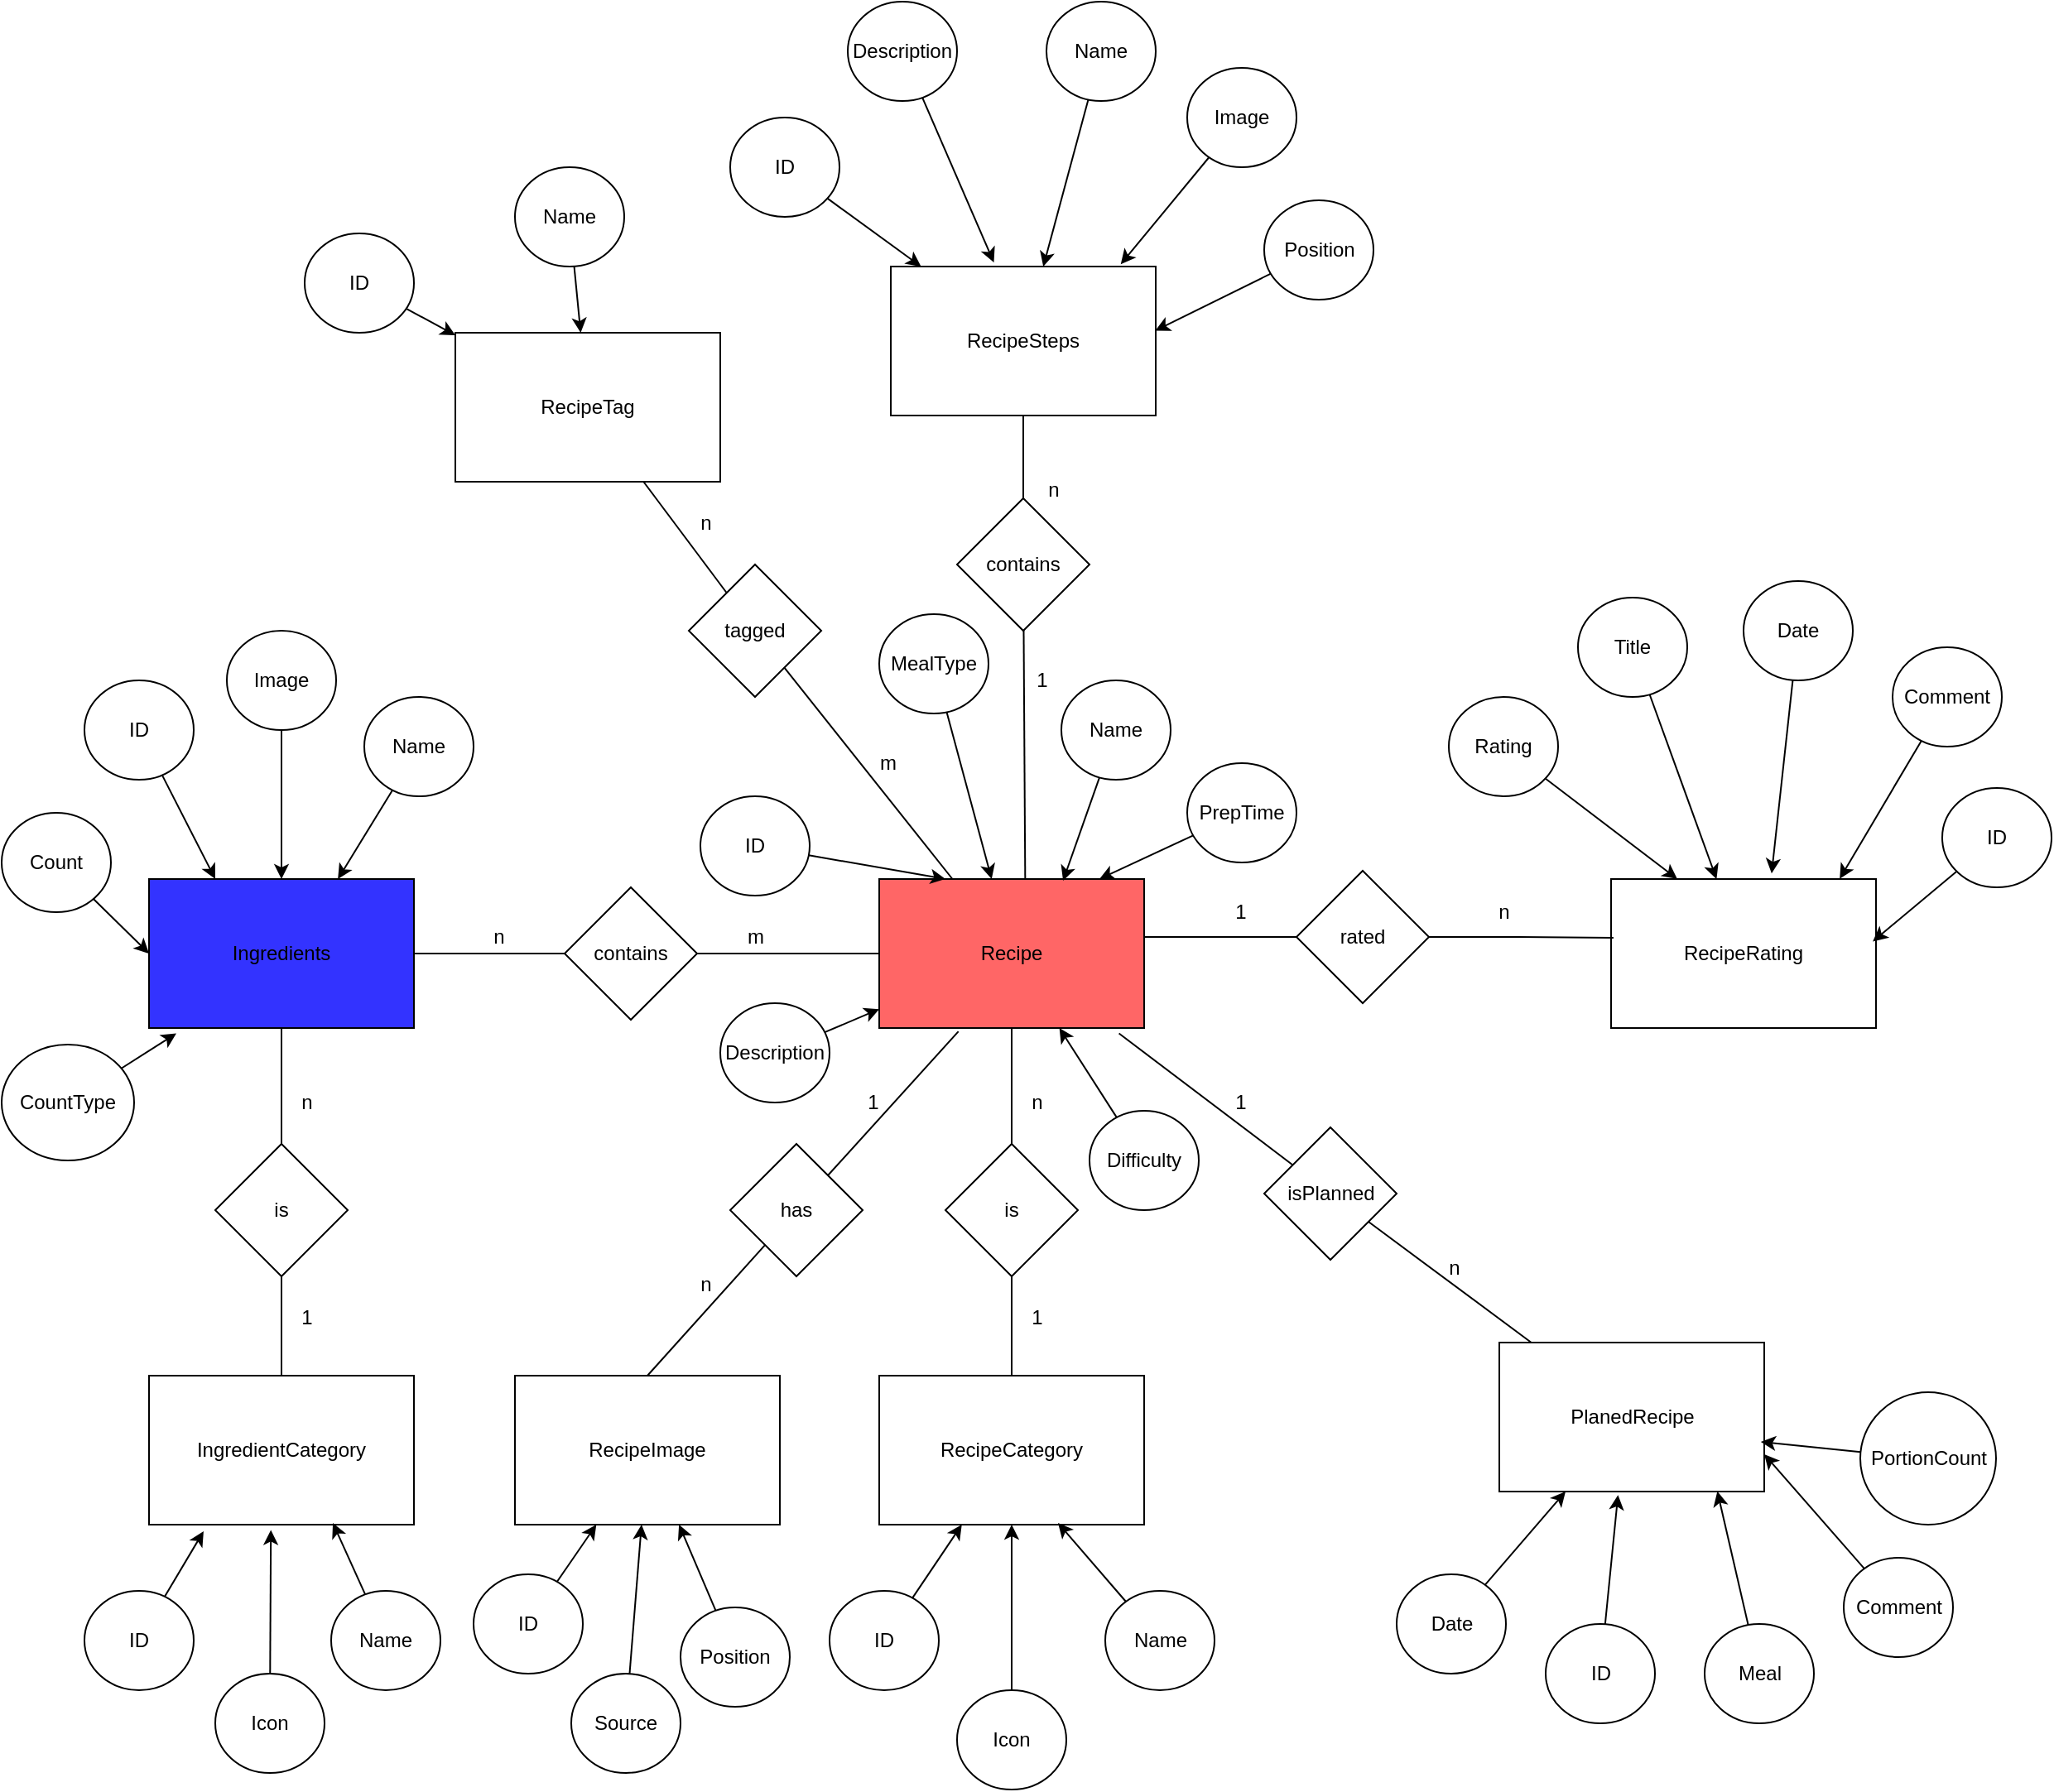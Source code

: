 <mxfile version="21.3.4" type="device">
  <diagram id="W3dB_e_FqcNMpbOnUvta" name="Page-1">
    <mxGraphModel dx="1593" dy="849" grid="1" gridSize="10" guides="1" tooltips="1" connect="1" arrows="1" fold="1" page="1" pageScale="1" pageWidth="827" pageHeight="1169" math="0" shadow="0">
      <root>
        <mxCell id="0" />
        <mxCell id="1" parent="0" />
        <mxCell id="-b-LSKTsYq41hwtXcH0K-13" style="edgeStyle=orthogonalEdgeStyle;rounded=0;orthogonalLoop=1;jettySize=auto;html=1;endArrow=none;endFill=0;labelBackgroundColor=none;fontColor=default;" edge="1" parent="1" source="-b-LSKTsYq41hwtXcH0K-2" target="-b-LSKTsYq41hwtXcH0K-4">
          <mxGeometry relative="1" as="geometry" />
        </mxCell>
        <mxCell id="-b-LSKTsYq41hwtXcH0K-2" value="Ingredients" style="rounded=0;whiteSpace=wrap;html=1;labelBackgroundColor=none;fillColor=#3333FF;" vertex="1" parent="1">
          <mxGeometry x="119" y="530" width="160" height="90" as="geometry" />
        </mxCell>
        <mxCell id="-b-LSKTsYq41hwtXcH0K-3" value="Recipe" style="rounded=0;whiteSpace=wrap;html=1;labelBackgroundColor=none;gradientColor=none;fillStyle=solid;fillColor=#FF6666;" vertex="1" parent="1">
          <mxGeometry x="560" y="530" width="160" height="90" as="geometry" />
        </mxCell>
        <mxCell id="-b-LSKTsYq41hwtXcH0K-14" style="edgeStyle=orthogonalEdgeStyle;rounded=0;orthogonalLoop=1;jettySize=auto;html=1;entryX=0;entryY=0.5;entryDx=0;entryDy=0;endArrow=none;endFill=0;labelBackgroundColor=none;fontColor=default;" edge="1" parent="1" source="-b-LSKTsYq41hwtXcH0K-4" target="-b-LSKTsYq41hwtXcH0K-3">
          <mxGeometry relative="1" as="geometry">
            <mxPoint x="570" y="575" as="targetPoint" />
          </mxGeometry>
        </mxCell>
        <mxCell id="-b-LSKTsYq41hwtXcH0K-4" value="contains" style="rhombus;whiteSpace=wrap;html=1;labelBackgroundColor=none;rounded=0;" vertex="1" parent="1">
          <mxGeometry x="370" y="535" width="80" height="80" as="geometry" />
        </mxCell>
        <mxCell id="-b-LSKTsYq41hwtXcH0K-6" value="IngredientCategory" style="rounded=0;whiteSpace=wrap;html=1;labelBackgroundColor=none;" vertex="1" parent="1">
          <mxGeometry x="119" y="830" width="160" height="90" as="geometry" />
        </mxCell>
        <mxCell id="-b-LSKTsYq41hwtXcH0K-10" style="edgeStyle=orthogonalEdgeStyle;rounded=0;orthogonalLoop=1;jettySize=auto;html=1;exitX=0.5;exitY=1;exitDx=0;exitDy=0;entryX=0.5;entryY=0;entryDx=0;entryDy=0;endArrow=none;endFill=0;labelBackgroundColor=none;fontColor=default;" edge="1" parent="1" source="-b-LSKTsYq41hwtXcH0K-8" target="-b-LSKTsYq41hwtXcH0K-6">
          <mxGeometry relative="1" as="geometry" />
        </mxCell>
        <mxCell id="-b-LSKTsYq41hwtXcH0K-8" value="is" style="rhombus;whiteSpace=wrap;html=1;labelBackgroundColor=none;rounded=0;" vertex="1" parent="1">
          <mxGeometry x="159" y="690" width="80" height="80" as="geometry" />
        </mxCell>
        <mxCell id="-b-LSKTsYq41hwtXcH0K-9" value="" style="endArrow=none;html=1;rounded=0;exitX=0.5;exitY=0;exitDx=0;exitDy=0;labelBackgroundColor=none;fontColor=default;" edge="1" parent="1" source="-b-LSKTsYq41hwtXcH0K-8">
          <mxGeometry width="50" height="50" relative="1" as="geometry">
            <mxPoint x="149" y="670" as="sourcePoint" />
            <mxPoint x="199" y="620" as="targetPoint" />
          </mxGeometry>
        </mxCell>
        <mxCell id="-b-LSKTsYq41hwtXcH0K-11" value="1" style="text;html=1;align=center;verticalAlign=middle;resizable=0;points=[];autosize=1;strokeColor=none;fillColor=none;labelBackgroundColor=none;rounded=0;" vertex="1" parent="1">
          <mxGeometry x="199" y="780" width="30" height="30" as="geometry" />
        </mxCell>
        <mxCell id="-b-LSKTsYq41hwtXcH0K-12" value="n" style="text;html=1;align=center;verticalAlign=middle;resizable=0;points=[];autosize=1;strokeColor=none;fillColor=none;labelBackgroundColor=none;rounded=0;" vertex="1" parent="1">
          <mxGeometry x="199" y="650" width="30" height="30" as="geometry" />
        </mxCell>
        <mxCell id="-b-LSKTsYq41hwtXcH0K-15" value="n" style="text;html=1;align=center;verticalAlign=middle;resizable=0;points=[];autosize=1;strokeColor=none;fillColor=none;labelBackgroundColor=none;rounded=0;" vertex="1" parent="1">
          <mxGeometry x="315" y="550" width="30" height="30" as="geometry" />
        </mxCell>
        <mxCell id="-b-LSKTsYq41hwtXcH0K-16" value="m" style="text;html=1;align=center;verticalAlign=middle;resizable=0;points=[];autosize=1;strokeColor=none;fillColor=none;labelBackgroundColor=none;rounded=0;" vertex="1" parent="1">
          <mxGeometry x="470" y="550" width="30" height="30" as="geometry" />
        </mxCell>
        <mxCell id="-b-LSKTsYq41hwtXcH0K-17" value="RecipeCategory" style="rounded=0;whiteSpace=wrap;html=1;labelBackgroundColor=none;" vertex="1" parent="1">
          <mxGeometry x="560" y="830" width="160" height="90" as="geometry" />
        </mxCell>
        <mxCell id="-b-LSKTsYq41hwtXcH0K-19" style="edgeStyle=orthogonalEdgeStyle;rounded=0;orthogonalLoop=1;jettySize=auto;html=1;endArrow=none;endFill=0;startArrow=none;startFill=0;labelBackgroundColor=none;fontColor=default;" edge="1" parent="1" source="-b-LSKTsYq41hwtXcH0K-18" target="-b-LSKTsYq41hwtXcH0K-3">
          <mxGeometry relative="1" as="geometry" />
        </mxCell>
        <mxCell id="-b-LSKTsYq41hwtXcH0K-20" style="edgeStyle=orthogonalEdgeStyle;rounded=0;orthogonalLoop=1;jettySize=auto;html=1;endArrow=none;endFill=0;labelBackgroundColor=none;fontColor=default;" edge="1" parent="1" source="-b-LSKTsYq41hwtXcH0K-18" target="-b-LSKTsYq41hwtXcH0K-17">
          <mxGeometry relative="1" as="geometry" />
        </mxCell>
        <mxCell id="-b-LSKTsYq41hwtXcH0K-18" value="is" style="rhombus;whiteSpace=wrap;html=1;labelBackgroundColor=none;rounded=0;" vertex="1" parent="1">
          <mxGeometry x="600" y="690" width="80" height="80" as="geometry" />
        </mxCell>
        <mxCell id="-b-LSKTsYq41hwtXcH0K-21" value="n" style="text;html=1;align=center;verticalAlign=middle;resizable=0;points=[];autosize=1;strokeColor=none;fillColor=none;labelBackgroundColor=none;rounded=0;" vertex="1" parent="1">
          <mxGeometry x="640" y="650" width="30" height="30" as="geometry" />
        </mxCell>
        <mxCell id="-b-LSKTsYq41hwtXcH0K-22" value="1" style="text;html=1;align=center;verticalAlign=middle;resizable=0;points=[];autosize=1;strokeColor=none;fillColor=none;labelBackgroundColor=none;rounded=0;" vertex="1" parent="1">
          <mxGeometry x="640" y="780" width="30" height="30" as="geometry" />
        </mxCell>
        <mxCell id="-b-LSKTsYq41hwtXcH0K-28" style="rounded=0;orthogonalLoop=1;jettySize=auto;html=1;entryX=0.206;entryY=1.044;entryDx=0;entryDy=0;entryPerimeter=0;labelBackgroundColor=none;fontColor=default;" edge="1" parent="1" source="-b-LSKTsYq41hwtXcH0K-23" target="-b-LSKTsYq41hwtXcH0K-6">
          <mxGeometry relative="1" as="geometry" />
        </mxCell>
        <mxCell id="-b-LSKTsYq41hwtXcH0K-23" value="ID" style="ellipse;whiteSpace=wrap;html=1;labelBackgroundColor=none;rounded=0;" vertex="1" parent="1">
          <mxGeometry x="80" y="960" width="66" height="60" as="geometry" />
        </mxCell>
        <mxCell id="-b-LSKTsYq41hwtXcH0K-29" style="rounded=0;orthogonalLoop=1;jettySize=auto;html=1;entryX=0.694;entryY=0.989;entryDx=0;entryDy=0;entryPerimeter=0;labelBackgroundColor=none;fontColor=default;" edge="1" parent="1" source="-b-LSKTsYq41hwtXcH0K-24" target="-b-LSKTsYq41hwtXcH0K-6">
          <mxGeometry relative="1" as="geometry" />
        </mxCell>
        <mxCell id="-b-LSKTsYq41hwtXcH0K-24" value="Name" style="ellipse;whiteSpace=wrap;html=1;labelBackgroundColor=none;rounded=0;" vertex="1" parent="1">
          <mxGeometry x="229" y="960" width="66" height="60" as="geometry" />
        </mxCell>
        <mxCell id="-b-LSKTsYq41hwtXcH0K-32" style="rounded=0;orthogonalLoop=1;jettySize=auto;html=1;entryX=0.25;entryY=0;entryDx=0;entryDy=0;labelBackgroundColor=none;fontColor=default;" edge="1" parent="1" source="-b-LSKTsYq41hwtXcH0K-30" target="-b-LSKTsYq41hwtXcH0K-2">
          <mxGeometry relative="1" as="geometry" />
        </mxCell>
        <mxCell id="-b-LSKTsYq41hwtXcH0K-30" value="ID" style="ellipse;whiteSpace=wrap;html=1;labelBackgroundColor=none;rounded=0;" vertex="1" parent="1">
          <mxGeometry x="80" y="410" width="66" height="60" as="geometry" />
        </mxCell>
        <mxCell id="-b-LSKTsYq41hwtXcH0K-33" style="rounded=0;orthogonalLoop=1;jettySize=auto;html=1;entryX=0.713;entryY=0;entryDx=0;entryDy=0;entryPerimeter=0;labelBackgroundColor=none;fontColor=default;" edge="1" parent="1" source="-b-LSKTsYq41hwtXcH0K-31" target="-b-LSKTsYq41hwtXcH0K-2">
          <mxGeometry relative="1" as="geometry" />
        </mxCell>
        <mxCell id="-b-LSKTsYq41hwtXcH0K-31" value="Name" style="ellipse;whiteSpace=wrap;html=1;labelBackgroundColor=none;rounded=0;" vertex="1" parent="1">
          <mxGeometry x="249" y="420" width="66" height="60" as="geometry" />
        </mxCell>
        <mxCell id="-b-LSKTsYq41hwtXcH0K-36" style="rounded=0;orthogonalLoop=1;jettySize=auto;html=1;entryX=0.25;entryY=0;entryDx=0;entryDy=0;labelBackgroundColor=none;fontColor=default;" edge="1" parent="1" source="-b-LSKTsYq41hwtXcH0K-34" target="-b-LSKTsYq41hwtXcH0K-3">
          <mxGeometry relative="1" as="geometry" />
        </mxCell>
        <mxCell id="-b-LSKTsYq41hwtXcH0K-34" value="ID" style="ellipse;whiteSpace=wrap;html=1;labelBackgroundColor=none;rounded=0;" vertex="1" parent="1">
          <mxGeometry x="452" y="480" width="66" height="60" as="geometry" />
        </mxCell>
        <mxCell id="-b-LSKTsYq41hwtXcH0K-37" style="rounded=0;orthogonalLoop=1;jettySize=auto;html=1;entryX=0.694;entryY=0.011;entryDx=0;entryDy=0;entryPerimeter=0;labelBackgroundColor=none;fontColor=default;" edge="1" parent="1" source="-b-LSKTsYq41hwtXcH0K-35" target="-b-LSKTsYq41hwtXcH0K-3">
          <mxGeometry relative="1" as="geometry" />
        </mxCell>
        <mxCell id="-b-LSKTsYq41hwtXcH0K-35" value="Name" style="ellipse;whiteSpace=wrap;html=1;labelBackgroundColor=none;rounded=0;" vertex="1" parent="1">
          <mxGeometry x="670" y="410" width="66" height="60" as="geometry" />
        </mxCell>
        <mxCell id="-b-LSKTsYq41hwtXcH0K-40" style="rounded=0;orthogonalLoop=1;jettySize=auto;html=1;labelBackgroundColor=none;fontColor=default;" edge="1" parent="1" source="-b-LSKTsYq41hwtXcH0K-38" target="-b-LSKTsYq41hwtXcH0K-17">
          <mxGeometry relative="1" as="geometry" />
        </mxCell>
        <mxCell id="-b-LSKTsYq41hwtXcH0K-38" value="ID" style="ellipse;whiteSpace=wrap;html=1;labelBackgroundColor=none;rounded=0;" vertex="1" parent="1">
          <mxGeometry x="530" y="960" width="66" height="60" as="geometry" />
        </mxCell>
        <mxCell id="-b-LSKTsYq41hwtXcH0K-41" style="rounded=0;orthogonalLoop=1;jettySize=auto;html=1;entryX=0.675;entryY=0.989;entryDx=0;entryDy=0;entryPerimeter=0;labelBackgroundColor=none;fontColor=default;" edge="1" parent="1" source="-b-LSKTsYq41hwtXcH0K-39" target="-b-LSKTsYq41hwtXcH0K-17">
          <mxGeometry relative="1" as="geometry" />
        </mxCell>
        <mxCell id="-b-LSKTsYq41hwtXcH0K-39" value="Name" style="ellipse;whiteSpace=wrap;html=1;labelBackgroundColor=none;rounded=0;" vertex="1" parent="1">
          <mxGeometry x="696.5" y="960" width="66" height="60" as="geometry" />
        </mxCell>
        <mxCell id="-b-LSKTsYq41hwtXcH0K-43" style="rounded=0;orthogonalLoop=1;jettySize=auto;html=1;labelBackgroundColor=none;fontColor=default;" edge="1" parent="1" source="-b-LSKTsYq41hwtXcH0K-42" target="-b-LSKTsYq41hwtXcH0K-3">
          <mxGeometry relative="1" as="geometry" />
        </mxCell>
        <mxCell id="-b-LSKTsYq41hwtXcH0K-42" value="Difficulty" style="ellipse;whiteSpace=wrap;html=1;labelBackgroundColor=none;rounded=0;" vertex="1" parent="1">
          <mxGeometry x="687" y="670" width="66" height="60" as="geometry" />
        </mxCell>
        <mxCell id="-b-LSKTsYq41hwtXcH0K-45" style="rounded=0;orthogonalLoop=1;jettySize=auto;html=1;entryX=0.831;entryY=0;entryDx=0;entryDy=0;entryPerimeter=0;labelBackgroundColor=none;fontColor=default;" edge="1" parent="1" source="-b-LSKTsYq41hwtXcH0K-44" target="-b-LSKTsYq41hwtXcH0K-3">
          <mxGeometry relative="1" as="geometry" />
        </mxCell>
        <mxCell id="-b-LSKTsYq41hwtXcH0K-44" value="PrepTime" style="ellipse;whiteSpace=wrap;html=1;labelBackgroundColor=none;rounded=0;" vertex="1" parent="1">
          <mxGeometry x="746" y="460" width="66" height="60" as="geometry" />
        </mxCell>
        <mxCell id="-b-LSKTsYq41hwtXcH0K-58" style="rounded=0;orthogonalLoop=1;jettySize=auto;html=1;entryX=0.5;entryY=0;entryDx=0;entryDy=0;" edge="1" parent="1" source="-b-LSKTsYq41hwtXcH0K-57" target="-b-LSKTsYq41hwtXcH0K-2">
          <mxGeometry relative="1" as="geometry" />
        </mxCell>
        <mxCell id="-b-LSKTsYq41hwtXcH0K-57" value="Image" style="ellipse;whiteSpace=wrap;html=1;labelBackgroundColor=none;rounded=0;" vertex="1" parent="1">
          <mxGeometry x="166" y="380" width="66" height="60" as="geometry" />
        </mxCell>
        <mxCell id="-b-LSKTsYq41hwtXcH0K-60" style="rounded=0;orthogonalLoop=1;jettySize=auto;html=1;entryX=0.46;entryY=1.036;entryDx=0;entryDy=0;entryPerimeter=0;" edge="1" parent="1" source="-b-LSKTsYq41hwtXcH0K-59" target="-b-LSKTsYq41hwtXcH0K-6">
          <mxGeometry relative="1" as="geometry" />
        </mxCell>
        <mxCell id="-b-LSKTsYq41hwtXcH0K-59" value="Icon" style="ellipse;whiteSpace=wrap;html=1;labelBackgroundColor=none;rounded=0;" vertex="1" parent="1">
          <mxGeometry x="159" y="1010" width="66" height="60" as="geometry" />
        </mxCell>
        <mxCell id="-b-LSKTsYq41hwtXcH0K-62" style="rounded=0;orthogonalLoop=1;jettySize=auto;html=1;entryX=0.5;entryY=1;entryDx=0;entryDy=0;" edge="1" parent="1" source="-b-LSKTsYq41hwtXcH0K-61" target="-b-LSKTsYq41hwtXcH0K-17">
          <mxGeometry relative="1" as="geometry" />
        </mxCell>
        <mxCell id="-b-LSKTsYq41hwtXcH0K-61" value="Icon" style="ellipse;whiteSpace=wrap;html=1;labelBackgroundColor=none;rounded=0;" vertex="1" parent="1">
          <mxGeometry x="607" y="1020" width="66" height="60" as="geometry" />
        </mxCell>
        <mxCell id="-b-LSKTsYq41hwtXcH0K-66" style="rounded=0;orthogonalLoop=1;jettySize=auto;html=1;endArrow=none;endFill=0;" edge="1" parent="1" source="-b-LSKTsYq41hwtXcH0K-63" target="-b-LSKTsYq41hwtXcH0K-65">
          <mxGeometry relative="1" as="geometry" />
        </mxCell>
        <mxCell id="-b-LSKTsYq41hwtXcH0K-63" value="RecipeSteps" style="rounded=0;whiteSpace=wrap;html=1;labelBackgroundColor=none;" vertex="1" parent="1">
          <mxGeometry x="567" y="160" width="160" height="90" as="geometry" />
        </mxCell>
        <mxCell id="-b-LSKTsYq41hwtXcH0K-67" style="rounded=0;orthogonalLoop=1;jettySize=auto;html=1;entryX=0.551;entryY=-0.001;entryDx=0;entryDy=0;entryPerimeter=0;endArrow=none;endFill=0;" edge="1" parent="1" source="-b-LSKTsYq41hwtXcH0K-65" target="-b-LSKTsYq41hwtXcH0K-3">
          <mxGeometry relative="1" as="geometry" />
        </mxCell>
        <mxCell id="-b-LSKTsYq41hwtXcH0K-65" value="contains" style="rhombus;whiteSpace=wrap;html=1;labelBackgroundColor=none;rounded=0;" vertex="1" parent="1">
          <mxGeometry x="607" y="300" width="80" height="80" as="geometry" />
        </mxCell>
        <mxCell id="-b-LSKTsYq41hwtXcH0K-68" value="n" style="text;html=1;align=center;verticalAlign=middle;resizable=0;points=[];autosize=1;strokeColor=none;fillColor=none;labelBackgroundColor=none;rounded=0;" vertex="1" parent="1">
          <mxGeometry x="650" y="280" width="30" height="30" as="geometry" />
        </mxCell>
        <mxCell id="-b-LSKTsYq41hwtXcH0K-69" value="1" style="text;html=1;align=center;verticalAlign=middle;resizable=0;points=[];autosize=1;strokeColor=none;fillColor=none;labelBackgroundColor=none;rounded=0;" vertex="1" parent="1">
          <mxGeometry x="643" y="395" width="30" height="30" as="geometry" />
        </mxCell>
        <mxCell id="-b-LSKTsYq41hwtXcH0K-71" style="rounded=0;orthogonalLoop=1;jettySize=auto;html=1;endArrow=classic;endFill=1;" edge="1" parent="1" source="-b-LSKTsYq41hwtXcH0K-70" target="-b-LSKTsYq41hwtXcH0K-3">
          <mxGeometry relative="1" as="geometry" />
        </mxCell>
        <mxCell id="-b-LSKTsYq41hwtXcH0K-70" value="Description" style="ellipse;whiteSpace=wrap;html=1;labelBackgroundColor=none;rounded=0;" vertex="1" parent="1">
          <mxGeometry x="464" y="605" width="66" height="60" as="geometry" />
        </mxCell>
        <mxCell id="-b-LSKTsYq41hwtXcH0K-74" value="RecipeRating" style="rounded=0;whiteSpace=wrap;html=1;labelBackgroundColor=none;" vertex="1" parent="1">
          <mxGeometry x="1002" y="530" width="160" height="90" as="geometry" />
        </mxCell>
        <mxCell id="-b-LSKTsYq41hwtXcH0K-76" style="edgeStyle=orthogonalEdgeStyle;rounded=0;orthogonalLoop=1;jettySize=auto;html=1;endArrow=none;endFill=0;" edge="1" parent="1" source="-b-LSKTsYq41hwtXcH0K-75">
          <mxGeometry relative="1" as="geometry">
            <mxPoint x="720.0" y="565.0" as="targetPoint" />
          </mxGeometry>
        </mxCell>
        <mxCell id="-b-LSKTsYq41hwtXcH0K-77" style="edgeStyle=orthogonalEdgeStyle;rounded=0;orthogonalLoop=1;jettySize=auto;html=1;entryX=0.009;entryY=0.394;entryDx=0;entryDy=0;entryPerimeter=0;endArrow=none;endFill=0;" edge="1" parent="1" source="-b-LSKTsYq41hwtXcH0K-75" target="-b-LSKTsYq41hwtXcH0K-74">
          <mxGeometry relative="1" as="geometry" />
        </mxCell>
        <mxCell id="-b-LSKTsYq41hwtXcH0K-75" value="rated" style="rhombus;whiteSpace=wrap;html=1;labelBackgroundColor=none;rounded=0;" vertex="1" parent="1">
          <mxGeometry x="812" y="525" width="80" height="80" as="geometry" />
        </mxCell>
        <mxCell id="-b-LSKTsYq41hwtXcH0K-79" value="1" style="text;html=1;align=center;verticalAlign=middle;resizable=0;points=[];autosize=1;strokeColor=none;fillColor=none;labelBackgroundColor=none;rounded=0;" vertex="1" parent="1">
          <mxGeometry x="762.5" y="535" width="30" height="30" as="geometry" />
        </mxCell>
        <mxCell id="-b-LSKTsYq41hwtXcH0K-80" value="n" style="text;html=1;align=center;verticalAlign=middle;resizable=0;points=[];autosize=1;strokeColor=none;fillColor=none;labelBackgroundColor=none;rounded=0;" vertex="1" parent="1">
          <mxGeometry x="922" y="535" width="30" height="30" as="geometry" />
        </mxCell>
        <mxCell id="-b-LSKTsYq41hwtXcH0K-84" style="rounded=0;orthogonalLoop=1;jettySize=auto;html=1;entryX=0.25;entryY=0;entryDx=0;entryDy=0;" edge="1" parent="1" source="-b-LSKTsYq41hwtXcH0K-83" target="-b-LSKTsYq41hwtXcH0K-74">
          <mxGeometry relative="1" as="geometry" />
        </mxCell>
        <mxCell id="-b-LSKTsYq41hwtXcH0K-83" value="Rating" style="ellipse;whiteSpace=wrap;html=1;labelBackgroundColor=none;rounded=0;" vertex="1" parent="1">
          <mxGeometry x="904" y="420" width="66" height="60" as="geometry" />
        </mxCell>
        <mxCell id="-b-LSKTsYq41hwtXcH0K-86" style="rounded=0;orthogonalLoop=1;jettySize=auto;html=1;entryX=0.863;entryY=-0.001;entryDx=0;entryDy=0;entryPerimeter=0;" edge="1" parent="1" source="-b-LSKTsYq41hwtXcH0K-85" target="-b-LSKTsYq41hwtXcH0K-74">
          <mxGeometry relative="1" as="geometry" />
        </mxCell>
        <mxCell id="-b-LSKTsYq41hwtXcH0K-85" value="Comment" style="ellipse;whiteSpace=wrap;html=1;labelBackgroundColor=none;rounded=0;" vertex="1" parent="1">
          <mxGeometry x="1172" y="390" width="66" height="60" as="geometry" />
        </mxCell>
        <mxCell id="-b-LSKTsYq41hwtXcH0K-88" style="rounded=0;orthogonalLoop=1;jettySize=auto;html=1;entryX=0.606;entryY=-0.038;entryDx=0;entryDy=0;entryPerimeter=0;" edge="1" parent="1" source="-b-LSKTsYq41hwtXcH0K-87" target="-b-LSKTsYq41hwtXcH0K-74">
          <mxGeometry relative="1" as="geometry" />
        </mxCell>
        <mxCell id="-b-LSKTsYq41hwtXcH0K-87" value="Date" style="ellipse;whiteSpace=wrap;html=1;labelBackgroundColor=none;rounded=0;" vertex="1" parent="1">
          <mxGeometry x="1082" y="350" width="66" height="60" as="geometry" />
        </mxCell>
        <mxCell id="-b-LSKTsYq41hwtXcH0K-89" value="PlanedRecipe" style="rounded=0;whiteSpace=wrap;html=1;labelBackgroundColor=none;" vertex="1" parent="1">
          <mxGeometry x="934.5" y="810" width="160" height="90" as="geometry" />
        </mxCell>
        <mxCell id="-b-LSKTsYq41hwtXcH0K-114" style="rounded=0;orthogonalLoop=1;jettySize=auto;html=1;entryX=0.389;entryY=-0.027;entryDx=0;entryDy=0;entryPerimeter=0;" edge="1" parent="1" source="-b-LSKTsYq41hwtXcH0K-106" target="-b-LSKTsYq41hwtXcH0K-63">
          <mxGeometry relative="1" as="geometry" />
        </mxCell>
        <mxCell id="-b-LSKTsYq41hwtXcH0K-106" value="Description" style="ellipse;whiteSpace=wrap;html=1;labelBackgroundColor=none;rounded=0;" vertex="1" parent="1">
          <mxGeometry x="541" width="66" height="60" as="geometry" />
        </mxCell>
        <mxCell id="-b-LSKTsYq41hwtXcH0K-115" style="rounded=0;orthogonalLoop=1;jettySize=auto;html=1;" edge="1" parent="1" source="-b-LSKTsYq41hwtXcH0K-107" target="-b-LSKTsYq41hwtXcH0K-63">
          <mxGeometry relative="1" as="geometry" />
        </mxCell>
        <mxCell id="-b-LSKTsYq41hwtXcH0K-107" value="ID" style="ellipse;whiteSpace=wrap;html=1;labelBackgroundColor=none;rounded=0;" vertex="1" parent="1">
          <mxGeometry x="470" y="70" width="66" height="60" as="geometry" />
        </mxCell>
        <mxCell id="-b-LSKTsYq41hwtXcH0K-109" style="rounded=0;orthogonalLoop=1;jettySize=auto;html=1;entryX=0.988;entryY=0.419;entryDx=0;entryDy=0;entryPerimeter=0;" edge="1" parent="1" source="-b-LSKTsYq41hwtXcH0K-108" target="-b-LSKTsYq41hwtXcH0K-74">
          <mxGeometry relative="1" as="geometry" />
        </mxCell>
        <mxCell id="-b-LSKTsYq41hwtXcH0K-108" value="ID" style="ellipse;whiteSpace=wrap;html=1;labelBackgroundColor=none;rounded=0;" vertex="1" parent="1">
          <mxGeometry x="1202" y="475" width="66" height="60" as="geometry" />
        </mxCell>
        <mxCell id="-b-LSKTsYq41hwtXcH0K-113" style="rounded=0;orthogonalLoop=1;jettySize=auto;html=1;" edge="1" parent="1" source="-b-LSKTsYq41hwtXcH0K-110" target="-b-LSKTsYq41hwtXcH0K-63">
          <mxGeometry relative="1" as="geometry" />
        </mxCell>
        <mxCell id="-b-LSKTsYq41hwtXcH0K-110" value="Name" style="ellipse;whiteSpace=wrap;html=1;labelBackgroundColor=none;rounded=0;" vertex="1" parent="1">
          <mxGeometry x="661" width="66" height="60" as="geometry" />
        </mxCell>
        <mxCell id="-b-LSKTsYq41hwtXcH0K-112" style="rounded=0;orthogonalLoop=1;jettySize=auto;html=1;" edge="1" parent="1" source="-b-LSKTsYq41hwtXcH0K-111" target="-b-LSKTsYq41hwtXcH0K-74">
          <mxGeometry relative="1" as="geometry" />
        </mxCell>
        <mxCell id="-b-LSKTsYq41hwtXcH0K-111" value="Title" style="ellipse;whiteSpace=wrap;html=1;labelBackgroundColor=none;rounded=0;" vertex="1" parent="1">
          <mxGeometry x="982" y="360" width="66" height="60" as="geometry" />
        </mxCell>
        <mxCell id="-b-LSKTsYq41hwtXcH0K-117" style="rounded=0;orthogonalLoop=1;jettySize=auto;html=1;entryX=0.868;entryY=-0.015;entryDx=0;entryDy=0;entryPerimeter=0;" edge="1" parent="1" source="-b-LSKTsYq41hwtXcH0K-116" target="-b-LSKTsYq41hwtXcH0K-63">
          <mxGeometry relative="1" as="geometry" />
        </mxCell>
        <mxCell id="-b-LSKTsYq41hwtXcH0K-116" value="Image" style="ellipse;whiteSpace=wrap;html=1;labelBackgroundColor=none;rounded=0;" vertex="1" parent="1">
          <mxGeometry x="746" y="40" width="66" height="60" as="geometry" />
        </mxCell>
        <mxCell id="-b-LSKTsYq41hwtXcH0K-120" style="rounded=0;orthogonalLoop=1;jettySize=auto;html=1;entryX=0.905;entryY=1.036;entryDx=0;entryDy=0;entryPerimeter=0;endArrow=none;endFill=0;" edge="1" parent="1" source="-b-LSKTsYq41hwtXcH0K-119" target="-b-LSKTsYq41hwtXcH0K-3">
          <mxGeometry relative="1" as="geometry" />
        </mxCell>
        <mxCell id="-b-LSKTsYq41hwtXcH0K-121" style="rounded=0;orthogonalLoop=1;jettySize=auto;html=1;endArrow=none;endFill=0;" edge="1" parent="1" source="-b-LSKTsYq41hwtXcH0K-119" target="-b-LSKTsYq41hwtXcH0K-89">
          <mxGeometry relative="1" as="geometry">
            <mxPoint x="1000" y="870" as="targetPoint" />
          </mxGeometry>
        </mxCell>
        <mxCell id="-b-LSKTsYq41hwtXcH0K-119" value="isPlanned" style="rhombus;whiteSpace=wrap;html=1;labelBackgroundColor=none;rounded=0;" vertex="1" parent="1">
          <mxGeometry x="792.5" y="680" width="80" height="80" as="geometry" />
        </mxCell>
        <mxCell id="-b-LSKTsYq41hwtXcH0K-122" value="1" style="text;html=1;align=center;verticalAlign=middle;resizable=0;points=[];autosize=1;strokeColor=none;fillColor=none;labelBackgroundColor=none;rounded=0;" vertex="1" parent="1">
          <mxGeometry x="762.5" y="650" width="30" height="30" as="geometry" />
        </mxCell>
        <mxCell id="-b-LSKTsYq41hwtXcH0K-123" value="n" style="text;html=1;align=center;verticalAlign=middle;resizable=0;points=[];autosize=1;strokeColor=none;fillColor=none;labelBackgroundColor=none;rounded=0;" vertex="1" parent="1">
          <mxGeometry x="892" y="750" width="30" height="30" as="geometry" />
        </mxCell>
        <mxCell id="-b-LSKTsYq41hwtXcH0K-125" style="rounded=0;orthogonalLoop=1;jettySize=auto;html=1;entryX=0.25;entryY=1;entryDx=0;entryDy=0;" edge="1" parent="1" source="-b-LSKTsYq41hwtXcH0K-124" target="-b-LSKTsYq41hwtXcH0K-89">
          <mxGeometry relative="1" as="geometry" />
        </mxCell>
        <mxCell id="-b-LSKTsYq41hwtXcH0K-124" value="Date" style="ellipse;whiteSpace=wrap;html=1;labelBackgroundColor=none;rounded=0;" vertex="1" parent="1">
          <mxGeometry x="872.5" y="950" width="66" height="60" as="geometry" />
        </mxCell>
        <mxCell id="-b-LSKTsYq41hwtXcH0K-127" style="rounded=0;orthogonalLoop=1;jettySize=auto;html=1;entryX=0.448;entryY=1.023;entryDx=0;entryDy=0;entryPerimeter=0;" edge="1" parent="1" source="-b-LSKTsYq41hwtXcH0K-126" target="-b-LSKTsYq41hwtXcH0K-89">
          <mxGeometry relative="1" as="geometry">
            <mxPoint x="985.5" y="910" as="targetPoint" />
          </mxGeometry>
        </mxCell>
        <mxCell id="-b-LSKTsYq41hwtXcH0K-126" value="ID" style="ellipse;whiteSpace=wrap;html=1;labelBackgroundColor=none;rounded=0;" vertex="1" parent="1">
          <mxGeometry x="962.5" y="980" width="66" height="60" as="geometry" />
        </mxCell>
        <mxCell id="-b-LSKTsYq41hwtXcH0K-129" style="rounded=0;orthogonalLoop=1;jettySize=auto;html=1;entryX=0.823;entryY=0.999;entryDx=0;entryDy=0;entryPerimeter=0;" edge="1" parent="1" source="-b-LSKTsYq41hwtXcH0K-128" target="-b-LSKTsYq41hwtXcH0K-89">
          <mxGeometry relative="1" as="geometry" />
        </mxCell>
        <mxCell id="-b-LSKTsYq41hwtXcH0K-128" value="Meal" style="ellipse;whiteSpace=wrap;html=1;labelBackgroundColor=none;rounded=0;" vertex="1" parent="1">
          <mxGeometry x="1058.5" y="980" width="66" height="60" as="geometry" />
        </mxCell>
        <mxCell id="-b-LSKTsYq41hwtXcH0K-132" style="rounded=0;orthogonalLoop=1;jettySize=auto;html=1;entryX=1;entryY=0.75;entryDx=0;entryDy=0;" edge="1" parent="1" source="-b-LSKTsYq41hwtXcH0K-131" target="-b-LSKTsYq41hwtXcH0K-89">
          <mxGeometry relative="1" as="geometry" />
        </mxCell>
        <mxCell id="-b-LSKTsYq41hwtXcH0K-131" value="Comment" style="ellipse;whiteSpace=wrap;html=1;labelBackgroundColor=none;rounded=0;" vertex="1" parent="1">
          <mxGeometry x="1142.5" y="940" width="66" height="60" as="geometry" />
        </mxCell>
        <mxCell id="-b-LSKTsYq41hwtXcH0K-134" style="rounded=0;orthogonalLoop=1;jettySize=auto;html=1;entryX=0.987;entryY=0.667;entryDx=0;entryDy=0;entryPerimeter=0;" edge="1" parent="1" source="-b-LSKTsYq41hwtXcH0K-133" target="-b-LSKTsYq41hwtXcH0K-89">
          <mxGeometry relative="1" as="geometry" />
        </mxCell>
        <mxCell id="-b-LSKTsYq41hwtXcH0K-133" value="PortionCount" style="ellipse;whiteSpace=wrap;html=1;labelBackgroundColor=none;rounded=0;" vertex="1" parent="1">
          <mxGeometry x="1152.5" y="840" width="82" height="80" as="geometry" />
        </mxCell>
        <mxCell id="-b-LSKTsYq41hwtXcH0K-136" style="edgeStyle=none;shape=connector;rounded=0;orthogonalLoop=1;jettySize=auto;html=1;entryX=0;entryY=0.5;entryDx=0;entryDy=0;labelBackgroundColor=none;strokeColor=default;fontFamily=Helvetica;fontSize=11;fontColor=default;endArrow=classic;" edge="1" parent="1" source="-b-LSKTsYq41hwtXcH0K-135" target="-b-LSKTsYq41hwtXcH0K-2">
          <mxGeometry relative="1" as="geometry" />
        </mxCell>
        <mxCell id="-b-LSKTsYq41hwtXcH0K-135" value="Count" style="ellipse;whiteSpace=wrap;html=1;labelBackgroundColor=none;rounded=0;" vertex="1" parent="1">
          <mxGeometry x="30" y="490" width="66" height="60" as="geometry" />
        </mxCell>
        <mxCell id="-b-LSKTsYq41hwtXcH0K-138" style="edgeStyle=none;shape=connector;rounded=0;orthogonalLoop=1;jettySize=auto;html=1;entryX=0.103;entryY=1.036;entryDx=0;entryDy=0;entryPerimeter=0;labelBackgroundColor=none;strokeColor=default;fontFamily=Helvetica;fontSize=11;fontColor=default;endArrow=classic;" edge="1" parent="1" source="-b-LSKTsYq41hwtXcH0K-137" target="-b-LSKTsYq41hwtXcH0K-2">
          <mxGeometry relative="1" as="geometry" />
        </mxCell>
        <mxCell id="-b-LSKTsYq41hwtXcH0K-137" value="CountType" style="ellipse;whiteSpace=wrap;html=1;labelBackgroundColor=none;rounded=0;" vertex="1" parent="1">
          <mxGeometry x="30" y="630" width="80" height="70" as="geometry" />
        </mxCell>
        <mxCell id="-b-LSKTsYq41hwtXcH0K-140" style="edgeStyle=none;shape=connector;rounded=0;orthogonalLoop=1;jettySize=auto;html=1;entryX=0.998;entryY=0.431;entryDx=0;entryDy=0;entryPerimeter=0;labelBackgroundColor=none;strokeColor=default;fontFamily=Helvetica;fontSize=11;fontColor=default;endArrow=classic;" edge="1" parent="1" source="-b-LSKTsYq41hwtXcH0K-139" target="-b-LSKTsYq41hwtXcH0K-63">
          <mxGeometry relative="1" as="geometry" />
        </mxCell>
        <mxCell id="-b-LSKTsYq41hwtXcH0K-139" value="Position" style="ellipse;whiteSpace=wrap;html=1;labelBackgroundColor=none;rounded=0;" vertex="1" parent="1">
          <mxGeometry x="792.5" y="120" width="66" height="60" as="geometry" />
        </mxCell>
        <mxCell id="-b-LSKTsYq41hwtXcH0K-142" style="edgeStyle=none;shape=connector;rounded=0;orthogonalLoop=1;jettySize=auto;html=1;labelBackgroundColor=none;strokeColor=default;fontFamily=Helvetica;fontSize=11;fontColor=default;endArrow=classic;" edge="1" parent="1" source="-b-LSKTsYq41hwtXcH0K-141" target="-b-LSKTsYq41hwtXcH0K-3">
          <mxGeometry relative="1" as="geometry" />
        </mxCell>
        <mxCell id="-b-LSKTsYq41hwtXcH0K-141" value="MealType" style="ellipse;whiteSpace=wrap;html=1;labelBackgroundColor=none;rounded=0;" vertex="1" parent="1">
          <mxGeometry x="560" y="370" width="66" height="60" as="geometry" />
        </mxCell>
        <mxCell id="-b-LSKTsYq41hwtXcH0K-143" value="RecipeImage" style="rounded=0;whiteSpace=wrap;html=1;labelBackgroundColor=none;" vertex="1" parent="1">
          <mxGeometry x="340" y="830" width="160" height="90" as="geometry" />
        </mxCell>
        <mxCell id="-b-LSKTsYq41hwtXcH0K-145" style="edgeStyle=none;shape=connector;rounded=0;orthogonalLoop=1;jettySize=auto;html=1;entryX=0.5;entryY=0;entryDx=0;entryDy=0;labelBackgroundColor=none;strokeColor=default;fontFamily=Helvetica;fontSize=11;fontColor=default;endArrow=none;endFill=0;" edge="1" parent="1" source="-b-LSKTsYq41hwtXcH0K-144" target="-b-LSKTsYq41hwtXcH0K-143">
          <mxGeometry relative="1" as="geometry" />
        </mxCell>
        <mxCell id="-b-LSKTsYq41hwtXcH0K-146" style="edgeStyle=none;shape=connector;rounded=0;orthogonalLoop=1;jettySize=auto;html=1;entryX=0.299;entryY=1.023;entryDx=0;entryDy=0;entryPerimeter=0;labelBackgroundColor=none;strokeColor=default;fontFamily=Helvetica;fontSize=11;fontColor=default;endArrow=none;endFill=0;" edge="1" parent="1" source="-b-LSKTsYq41hwtXcH0K-144" target="-b-LSKTsYq41hwtXcH0K-3">
          <mxGeometry relative="1" as="geometry" />
        </mxCell>
        <mxCell id="-b-LSKTsYq41hwtXcH0K-144" value="has" style="rhombus;whiteSpace=wrap;html=1;labelBackgroundColor=none;rounded=0;" vertex="1" parent="1">
          <mxGeometry x="470" y="690" width="80" height="80" as="geometry" />
        </mxCell>
        <mxCell id="-b-LSKTsYq41hwtXcH0K-148" value="n" style="text;html=1;align=center;verticalAlign=middle;resizable=0;points=[];autosize=1;strokeColor=none;fillColor=none;labelBackgroundColor=none;rounded=0;" vertex="1" parent="1">
          <mxGeometry x="440" y="760" width="30" height="30" as="geometry" />
        </mxCell>
        <mxCell id="-b-LSKTsYq41hwtXcH0K-149" value="1" style="text;html=1;align=center;verticalAlign=middle;resizable=0;points=[];autosize=1;strokeColor=none;fillColor=none;labelBackgroundColor=none;rounded=0;" vertex="1" parent="1">
          <mxGeometry x="541" y="650" width="30" height="30" as="geometry" />
        </mxCell>
        <mxCell id="-b-LSKTsYq41hwtXcH0K-155" style="edgeStyle=none;shape=connector;rounded=0;orthogonalLoop=1;jettySize=auto;html=1;labelBackgroundColor=none;strokeColor=default;fontFamily=Helvetica;fontSize=11;fontColor=default;endArrow=classic;" edge="1" parent="1" source="-b-LSKTsYq41hwtXcH0K-150" target="-b-LSKTsYq41hwtXcH0K-143">
          <mxGeometry relative="1" as="geometry" />
        </mxCell>
        <mxCell id="-b-LSKTsYq41hwtXcH0K-150" value="ID" style="ellipse;whiteSpace=wrap;html=1;labelBackgroundColor=none;rounded=0;" vertex="1" parent="1">
          <mxGeometry x="315" y="950" width="66" height="60" as="geometry" />
        </mxCell>
        <mxCell id="-b-LSKTsYq41hwtXcH0K-154" style="edgeStyle=none;shape=connector;rounded=0;orthogonalLoop=1;jettySize=auto;html=1;labelBackgroundColor=none;strokeColor=default;fontFamily=Helvetica;fontSize=11;fontColor=default;endArrow=classic;" edge="1" parent="1" source="-b-LSKTsYq41hwtXcH0K-151" target="-b-LSKTsYq41hwtXcH0K-143">
          <mxGeometry relative="1" as="geometry" />
        </mxCell>
        <mxCell id="-b-LSKTsYq41hwtXcH0K-151" value="Source" style="ellipse;whiteSpace=wrap;html=1;labelBackgroundColor=none;rounded=0;" vertex="1" parent="1">
          <mxGeometry x="374" y="1010" width="66" height="60" as="geometry" />
        </mxCell>
        <mxCell id="-b-LSKTsYq41hwtXcH0K-153" style="edgeStyle=none;shape=connector;rounded=0;orthogonalLoop=1;jettySize=auto;html=1;labelBackgroundColor=none;strokeColor=default;fontFamily=Helvetica;fontSize=11;fontColor=default;endArrow=classic;" edge="1" parent="1" source="-b-LSKTsYq41hwtXcH0K-152" target="-b-LSKTsYq41hwtXcH0K-143">
          <mxGeometry relative="1" as="geometry" />
        </mxCell>
        <mxCell id="-b-LSKTsYq41hwtXcH0K-152" value="Position" style="ellipse;whiteSpace=wrap;html=1;labelBackgroundColor=none;rounded=0;" vertex="1" parent="1">
          <mxGeometry x="440" y="970" width="66" height="60" as="geometry" />
        </mxCell>
        <mxCell id="-b-LSKTsYq41hwtXcH0K-156" value="RecipeTag" style="rounded=0;whiteSpace=wrap;html=1;labelBackgroundColor=none;" vertex="1" parent="1">
          <mxGeometry x="304" y="200" width="160" height="90" as="geometry" />
        </mxCell>
        <mxCell id="-b-LSKTsYq41hwtXcH0K-158" style="edgeStyle=none;shape=connector;rounded=0;orthogonalLoop=1;jettySize=auto;html=1;labelBackgroundColor=none;strokeColor=default;fontFamily=Helvetica;fontSize=11;fontColor=default;endArrow=none;endFill=0;" edge="1" parent="1" source="-b-LSKTsYq41hwtXcH0K-157" target="-b-LSKTsYq41hwtXcH0K-156">
          <mxGeometry relative="1" as="geometry">
            <mxPoint x="320" y="290.0" as="targetPoint" />
          </mxGeometry>
        </mxCell>
        <mxCell id="-b-LSKTsYq41hwtXcH0K-159" style="edgeStyle=none;shape=connector;rounded=0;orthogonalLoop=1;jettySize=auto;html=1;labelBackgroundColor=none;strokeColor=default;fontFamily=Helvetica;fontSize=11;fontColor=default;endArrow=none;endFill=0;" edge="1" parent="1" source="-b-LSKTsYq41hwtXcH0K-157" target="-b-LSKTsYq41hwtXcH0K-3">
          <mxGeometry relative="1" as="geometry" />
        </mxCell>
        <mxCell id="-b-LSKTsYq41hwtXcH0K-157" value="tagged" style="rhombus;whiteSpace=wrap;html=1;labelBackgroundColor=none;rounded=0;" vertex="1" parent="1">
          <mxGeometry x="445" y="340" width="80" height="80" as="geometry" />
        </mxCell>
        <mxCell id="-b-LSKTsYq41hwtXcH0K-160" value="n" style="text;html=1;align=center;verticalAlign=middle;resizable=0;points=[];autosize=1;strokeColor=none;fillColor=none;labelBackgroundColor=none;rounded=0;" vertex="1" parent="1">
          <mxGeometry x="440" y="300" width="30" height="30" as="geometry" />
        </mxCell>
        <mxCell id="-b-LSKTsYq41hwtXcH0K-161" value="m" style="text;html=1;align=center;verticalAlign=middle;resizable=0;points=[];autosize=1;strokeColor=none;fillColor=none;labelBackgroundColor=none;rounded=0;" vertex="1" parent="1">
          <mxGeometry x="550" y="445" width="30" height="30" as="geometry" />
        </mxCell>
        <mxCell id="-b-LSKTsYq41hwtXcH0K-164" style="edgeStyle=none;shape=connector;rounded=0;orthogonalLoop=1;jettySize=auto;html=1;labelBackgroundColor=none;strokeColor=default;fontFamily=Helvetica;fontSize=11;fontColor=default;endArrow=classic;" edge="1" parent="1" source="-b-LSKTsYq41hwtXcH0K-162" target="-b-LSKTsYq41hwtXcH0K-156">
          <mxGeometry relative="1" as="geometry" />
        </mxCell>
        <mxCell id="-b-LSKTsYq41hwtXcH0K-162" value="ID" style="ellipse;whiteSpace=wrap;html=1;labelBackgroundColor=none;rounded=0;" vertex="1" parent="1">
          <mxGeometry x="213" y="140" width="66" height="60" as="geometry" />
        </mxCell>
        <mxCell id="-b-LSKTsYq41hwtXcH0K-165" style="edgeStyle=none;shape=connector;rounded=0;orthogonalLoop=1;jettySize=auto;html=1;labelBackgroundColor=none;strokeColor=default;fontFamily=Helvetica;fontSize=11;fontColor=default;endArrow=classic;" edge="1" parent="1" source="-b-LSKTsYq41hwtXcH0K-163" target="-b-LSKTsYq41hwtXcH0K-156">
          <mxGeometry relative="1" as="geometry" />
        </mxCell>
        <mxCell id="-b-LSKTsYq41hwtXcH0K-163" value="Name" style="ellipse;whiteSpace=wrap;html=1;labelBackgroundColor=none;rounded=0;" vertex="1" parent="1">
          <mxGeometry x="340" y="100" width="66" height="60" as="geometry" />
        </mxCell>
      </root>
    </mxGraphModel>
  </diagram>
</mxfile>

